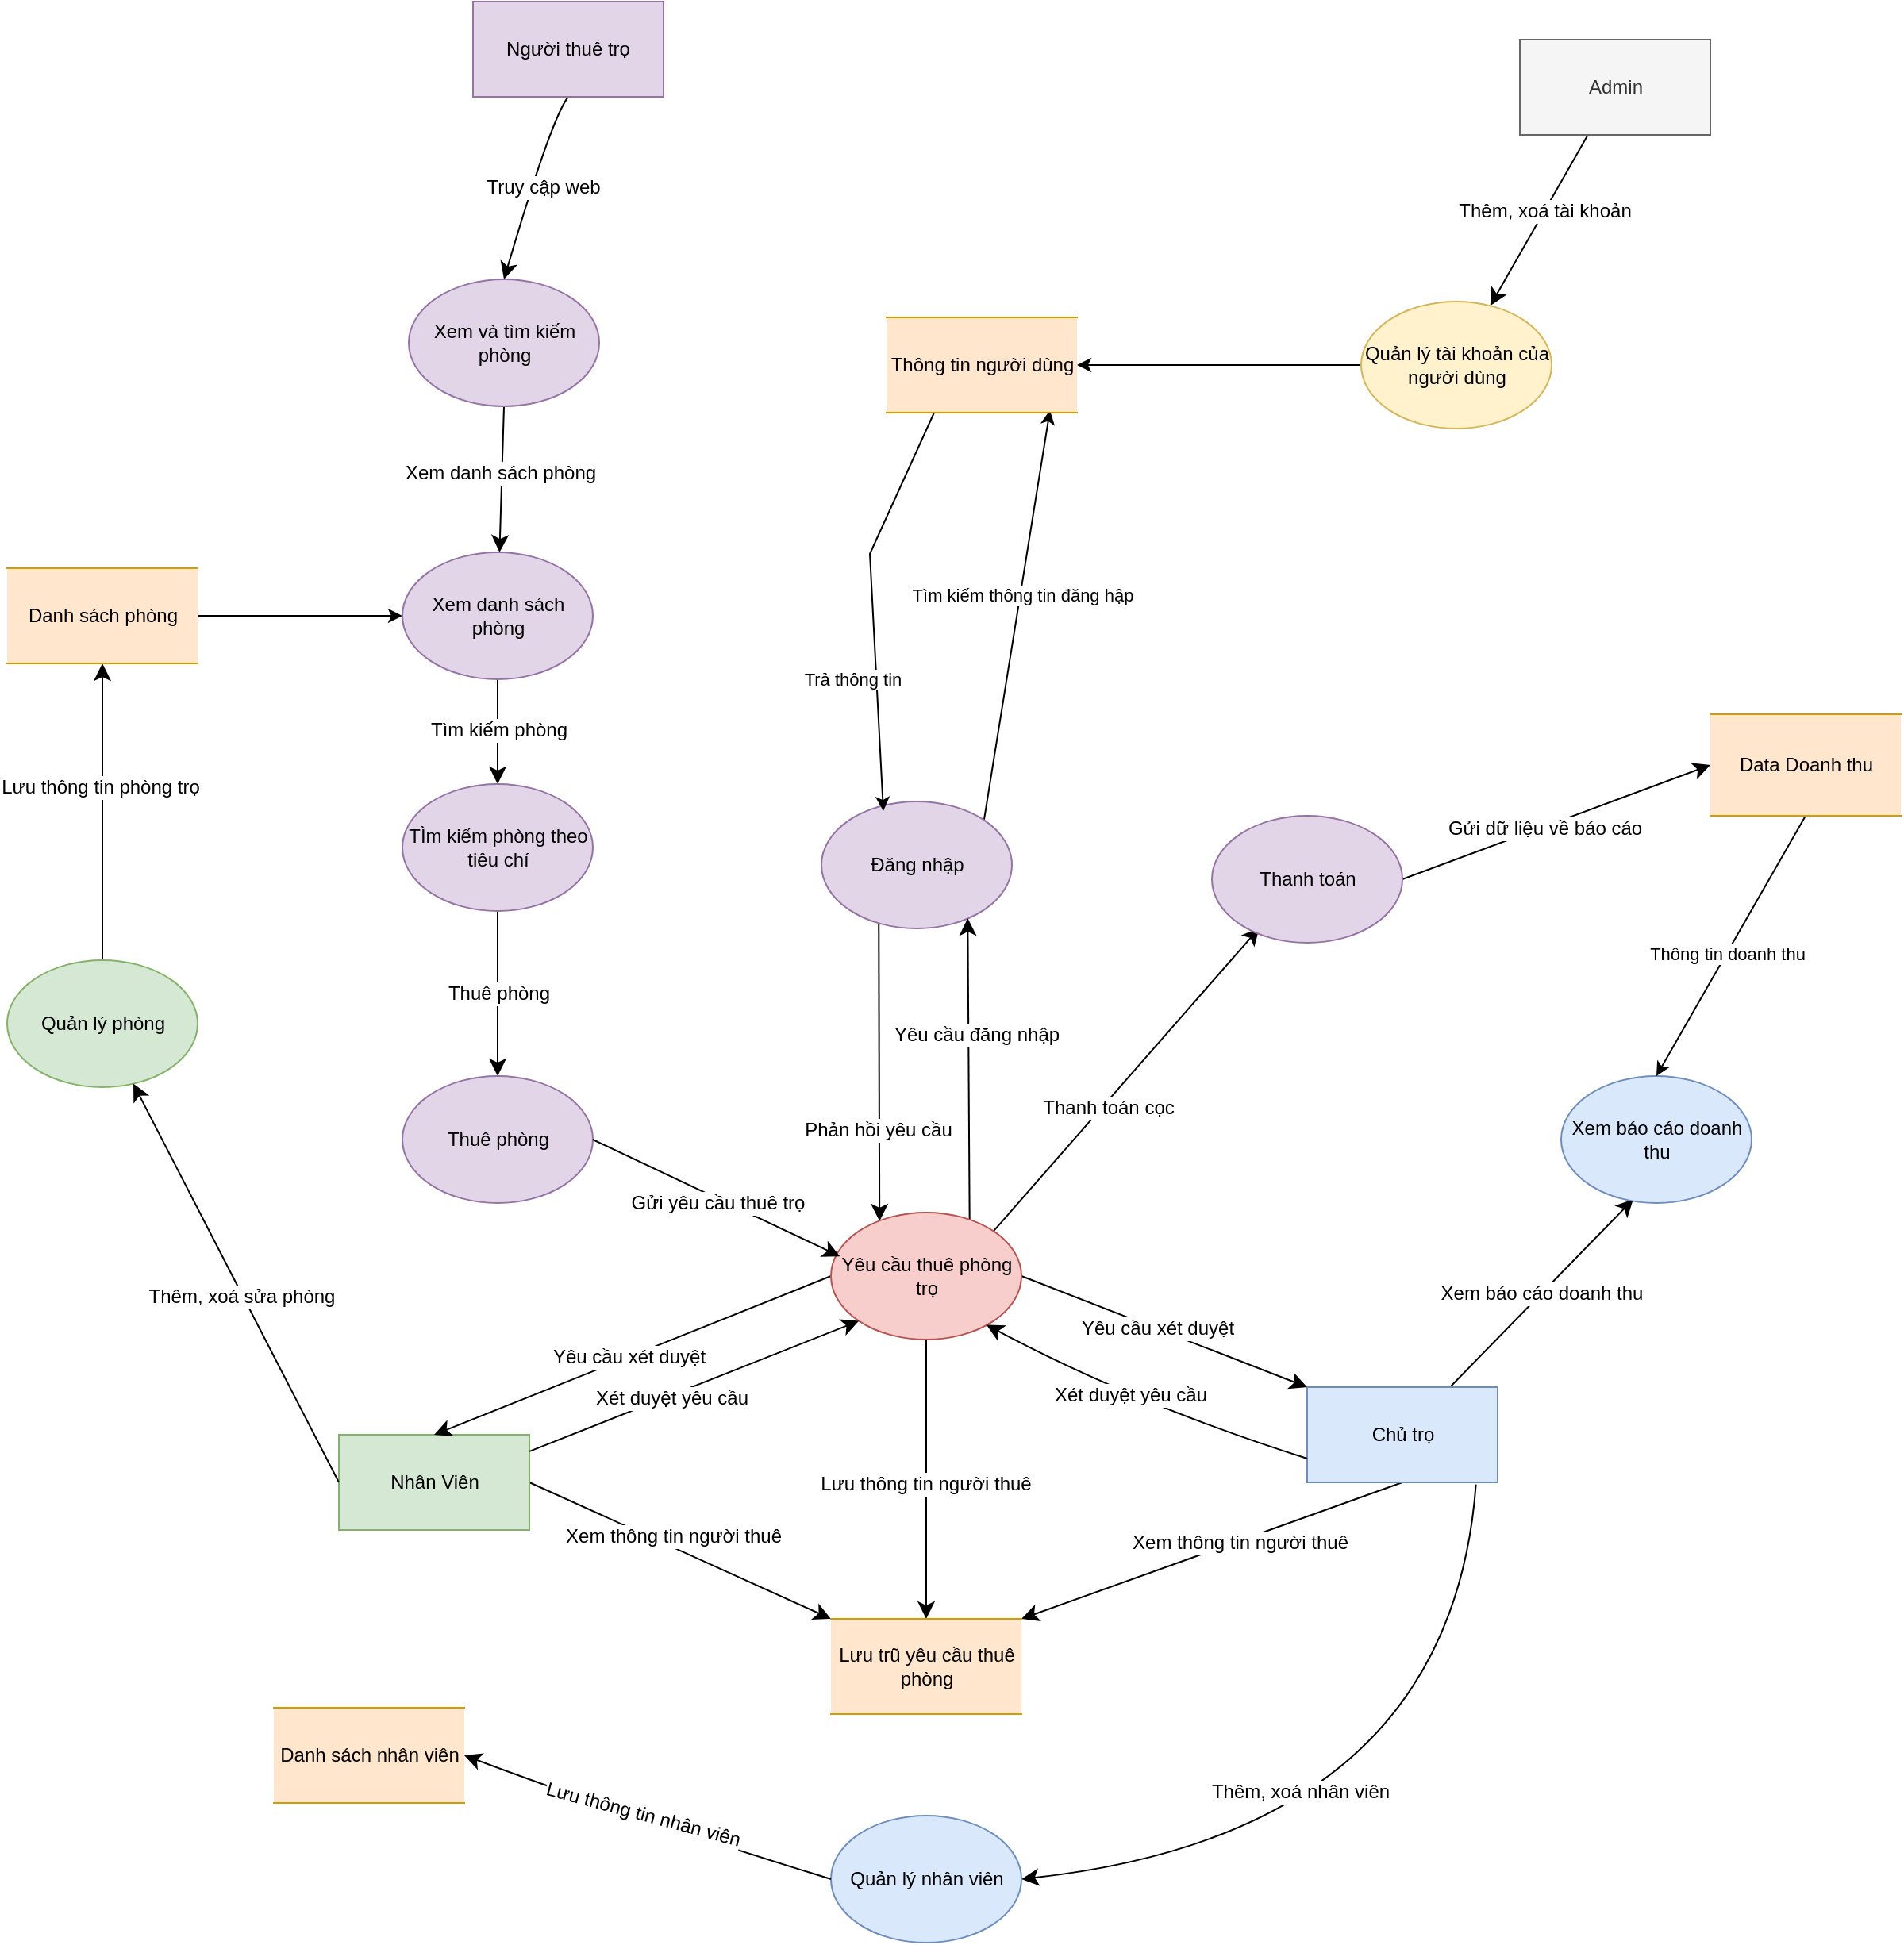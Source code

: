 <mxfile version="24.7.16">
  <diagram name="Page-1" id="5BpT3pRHJdED_hnqzGTo">
    <mxGraphModel dx="7750" dy="807" grid="1" gridSize="10" guides="1" tooltips="1" connect="1" arrows="1" fold="1" page="1" pageScale="1" pageWidth="850" pageHeight="1100" math="0" shadow="0">
      <root>
        <mxCell id="0" />
        <mxCell id="1" parent="0" />
        <mxCell id="6rSdDJROJksATtl-Bncc-1" style="edgeStyle=none;curved=1;rounded=0;orthogonalLoop=1;jettySize=auto;html=1;exitX=0.5;exitY=1;exitDx=0;exitDy=0;entryX=0.5;entryY=0;entryDx=0;entryDy=0;fontSize=12;startSize=8;endSize=8;" parent="1" source="6rSdDJROJksATtl-Bncc-3" target="6rSdDJROJksATtl-Bncc-19" edge="1">
          <mxGeometry relative="1" as="geometry">
            <Array as="points">
              <mxPoint x="-3744.5" y="1415" />
            </Array>
          </mxGeometry>
        </mxCell>
        <mxCell id="6rSdDJROJksATtl-Bncc-2" value="Truy cập web" style="edgeLabel;html=1;align=center;verticalAlign=middle;resizable=0;points=[];fontSize=12;" parent="6rSdDJROJksATtl-Bncc-1" connectable="0" vertex="1">
          <mxGeometry x="-0.002" relative="1" as="geometry">
            <mxPoint x="7" y="1" as="offset" />
          </mxGeometry>
        </mxCell>
        <mxCell id="6rSdDJROJksATtl-Bncc-3" value="Người thuê trọ" style="rounded=0;whiteSpace=wrap;html=1;fillColor=#e1d5e7;strokeColor=#9673a6;" parent="1" vertex="1">
          <mxGeometry x="-3794" y="1342" width="120" height="60" as="geometry" />
        </mxCell>
        <mxCell id="6rSdDJROJksATtl-Bncc-4" style="edgeStyle=none;curved=1;rounded=0;orthogonalLoop=1;jettySize=auto;html=1;exitX=0.5;exitY=1;exitDx=0;exitDy=0;fontSize=12;startSize=8;endSize=8;entryX=1;entryY=0;entryDx=0;entryDy=0;" parent="1" source="6rSdDJROJksATtl-Bncc-10" target="6rSdDJROJksATtl-Bncc-64" edge="1">
          <mxGeometry relative="1" as="geometry">
            <mxPoint x="-3457.05" y="2374.42" as="targetPoint" />
          </mxGeometry>
        </mxCell>
        <mxCell id="6rSdDJROJksATtl-Bncc-5" value="Xem thông tin người thuê" style="edgeLabel;html=1;align=center;verticalAlign=middle;resizable=0;points=[];fontSize=12;" parent="6rSdDJROJksATtl-Bncc-4" connectable="0" vertex="1">
          <mxGeometry x="-0.137" y="1" relative="1" as="geometry">
            <mxPoint as="offset" />
          </mxGeometry>
        </mxCell>
        <mxCell id="6rSdDJROJksATtl-Bncc-6" style="edgeStyle=none;curved=1;rounded=0;orthogonalLoop=1;jettySize=auto;html=1;exitX=0.886;exitY=1.022;exitDx=0;exitDy=0;fontSize=12;startSize=8;endSize=8;entryX=1;entryY=0.5;entryDx=0;entryDy=0;exitPerimeter=0;" parent="1" source="6rSdDJROJksATtl-Bncc-10" target="6rSdDJROJksATtl-Bncc-53" edge="1">
          <mxGeometry relative="1" as="geometry">
            <mxPoint x="-3190.93" y="2305" as="sourcePoint" />
            <mxPoint x="-3378.504" y="2546.716" as="targetPoint" />
            <Array as="points">
              <mxPoint x="-3178.5" y="2495" />
            </Array>
          </mxGeometry>
        </mxCell>
        <mxCell id="6rSdDJROJksATtl-Bncc-7" value="Thêm, xoá nhân viên" style="edgeLabel;html=1;align=center;verticalAlign=middle;resizable=0;points=[];fontSize=12;" parent="6rSdDJROJksATtl-Bncc-6" connectable="0" vertex="1">
          <mxGeometry x="-0.07" y="-1" relative="1" as="geometry">
            <mxPoint x="-85" y="-25" as="offset" />
          </mxGeometry>
        </mxCell>
        <mxCell id="6rSdDJROJksATtl-Bncc-8" style="edgeStyle=none;curved=1;rounded=0;orthogonalLoop=1;jettySize=auto;html=1;exitX=0.75;exitY=0;exitDx=0;exitDy=0;fontSize=12;startSize=8;endSize=8;entryX=0.379;entryY=0.97;entryDx=0;entryDy=0;entryPerimeter=0;" parent="1" source="6rSdDJROJksATtl-Bncc-10" target="6rSdDJROJksATtl-Bncc-52" edge="1">
          <mxGeometry relative="1" as="geometry">
            <mxPoint x="-3188.5" y="2238.24" as="sourcePoint" />
            <mxPoint x="-3312.372" y="1941.768" as="targetPoint" />
          </mxGeometry>
        </mxCell>
        <mxCell id="6rSdDJROJksATtl-Bncc-9" value="Xem báo cáo doanh thu" style="edgeLabel;html=1;align=center;verticalAlign=middle;resizable=0;points=[];fontSize=12;" parent="6rSdDJROJksATtl-Bncc-8" connectable="0" vertex="1">
          <mxGeometry x="-0.001" relative="1" as="geometry">
            <mxPoint as="offset" />
          </mxGeometry>
        </mxCell>
        <mxCell id="6rSdDJROJksATtl-Bncc-10" value="Chủ trọ" style="rounded=0;whiteSpace=wrap;html=1;fillColor=#dae8fc;strokeColor=#6c8ebf;" parent="1" vertex="1">
          <mxGeometry x="-3268.5" y="2215" width="120" height="60" as="geometry" />
        </mxCell>
        <mxCell id="6rSdDJROJksATtl-Bncc-11" style="edgeStyle=none;curved=1;rounded=0;orthogonalLoop=1;jettySize=auto;html=1;exitX=1;exitY=0.5;exitDx=0;exitDy=0;fontSize=12;startSize=8;endSize=8;entryX=0;entryY=0;entryDx=0;entryDy=0;" parent="1" source="6rSdDJROJksATtl-Bncc-13" target="6rSdDJROJksATtl-Bncc-64" edge="1">
          <mxGeometry relative="1" as="geometry">
            <mxPoint x="-3557.192" y="2371.628" as="targetPoint" />
          </mxGeometry>
        </mxCell>
        <mxCell id="6rSdDJROJksATtl-Bncc-12" value="Xem thông tin người thuê" style="edgeLabel;html=1;align=center;verticalAlign=middle;resizable=0;points=[];fontSize=12;" parent="6rSdDJROJksATtl-Bncc-11" connectable="0" vertex="1">
          <mxGeometry x="-0.213" y="2" relative="1" as="geometry">
            <mxPoint x="15" y="2" as="offset" />
          </mxGeometry>
        </mxCell>
        <mxCell id="6rSdDJROJksATtl-Bncc-13" value="Nhân Viên" style="rounded=0;whiteSpace=wrap;html=1;fillColor=#d5e8d4;strokeColor=#82b366;" parent="1" vertex="1">
          <mxGeometry x="-3878.5" y="2245" width="120" height="60" as="geometry" />
        </mxCell>
        <mxCell id="6rSdDJROJksATtl-Bncc-14" style="edgeStyle=none;curved=1;rounded=0;orthogonalLoop=1;jettySize=auto;html=1;fontSize=12;startSize=8;endSize=8;" parent="1" source="6rSdDJROJksATtl-Bncc-16" target="6rSdDJROJksATtl-Bncc-56" edge="1">
          <mxGeometry relative="1" as="geometry" />
        </mxCell>
        <mxCell id="6rSdDJROJksATtl-Bncc-15" value="Thêm, xoá tài khoản" style="edgeLabel;html=1;align=center;verticalAlign=middle;resizable=0;points=[];fontSize=12;" parent="6rSdDJROJksATtl-Bncc-14" connectable="0" vertex="1">
          <mxGeometry x="-0.109" y="-1" relative="1" as="geometry">
            <mxPoint x="1" as="offset" />
          </mxGeometry>
        </mxCell>
        <mxCell id="6rSdDJROJksATtl-Bncc-16" value="Admin" style="rounded=0;whiteSpace=wrap;html=1;fillColor=#f5f5f5;strokeColor=#666666;fontColor=#333333;" parent="1" vertex="1">
          <mxGeometry x="-3134.5" y="1366" width="120" height="60" as="geometry" />
        </mxCell>
        <mxCell id="6rSdDJROJksATtl-Bncc-17" style="edgeStyle=none;curved=1;rounded=0;orthogonalLoop=1;jettySize=auto;html=1;exitX=0.5;exitY=1;exitDx=0;exitDy=0;fontSize=12;startSize=8;endSize=8;" parent="1" source="6rSdDJROJksATtl-Bncc-19" target="6rSdDJROJksATtl-Bncc-22" edge="1">
          <mxGeometry relative="1" as="geometry" />
        </mxCell>
        <mxCell id="6rSdDJROJksATtl-Bncc-18" value="Xem danh sách phòng" style="edgeLabel;html=1;align=center;verticalAlign=middle;resizable=0;points=[];fontSize=12;" parent="6rSdDJROJksATtl-Bncc-17" connectable="0" vertex="1">
          <mxGeometry x="-0.1" y="-1" relative="1" as="geometry">
            <mxPoint as="offset" />
          </mxGeometry>
        </mxCell>
        <mxCell id="6rSdDJROJksATtl-Bncc-19" value="Xem và tìm kiếm phòng" style="ellipse;whiteSpace=wrap;html=1;fillColor=#e1d5e7;strokeColor=#9673a6;" parent="1" vertex="1">
          <mxGeometry x="-3834.5" y="1517" width="120" height="80" as="geometry" />
        </mxCell>
        <mxCell id="6rSdDJROJksATtl-Bncc-20" style="edgeStyle=none;curved=1;rounded=0;orthogonalLoop=1;jettySize=auto;html=1;exitX=0.5;exitY=1;exitDx=0;exitDy=0;fontSize=12;startSize=8;endSize=8;" parent="1" source="6rSdDJROJksATtl-Bncc-22" target="6rSdDJROJksATtl-Bncc-25" edge="1">
          <mxGeometry relative="1" as="geometry" />
        </mxCell>
        <mxCell id="6rSdDJROJksATtl-Bncc-21" value="Tìm kiếm phòng" style="edgeLabel;html=1;align=center;verticalAlign=middle;resizable=0;points=[];fontSize=12;" parent="6rSdDJROJksATtl-Bncc-20" connectable="0" vertex="1">
          <mxGeometry x="-0.029" relative="1" as="geometry">
            <mxPoint as="offset" />
          </mxGeometry>
        </mxCell>
        <mxCell id="6rSdDJROJksATtl-Bncc-22" value="Xem danh sách phòng" style="ellipse;whiteSpace=wrap;html=1;fillColor=#e1d5e7;strokeColor=#9673a6;" parent="1" vertex="1">
          <mxGeometry x="-3838.5" y="1689" width="120" height="80" as="geometry" />
        </mxCell>
        <mxCell id="6rSdDJROJksATtl-Bncc-23" style="edgeStyle=none;curved=1;rounded=0;orthogonalLoop=1;jettySize=auto;html=1;exitX=0.5;exitY=1;exitDx=0;exitDy=0;entryX=0.5;entryY=0;entryDx=0;entryDy=0;fontSize=12;startSize=8;endSize=8;" parent="1" source="6rSdDJROJksATtl-Bncc-25" target="6rSdDJROJksATtl-Bncc-26" edge="1">
          <mxGeometry relative="1" as="geometry" />
        </mxCell>
        <mxCell id="6rSdDJROJksATtl-Bncc-24" value="Thuê phòng" style="edgeLabel;html=1;align=center;verticalAlign=middle;resizable=0;points=[];fontSize=12;" parent="6rSdDJROJksATtl-Bncc-23" connectable="0" vertex="1">
          <mxGeometry x="-0.005" relative="1" as="geometry">
            <mxPoint as="offset" />
          </mxGeometry>
        </mxCell>
        <mxCell id="6rSdDJROJksATtl-Bncc-25" value="TÌm kiếm phòng theo tiêu chí" style="ellipse;whiteSpace=wrap;html=1;fillColor=#e1d5e7;strokeColor=#9673a6;" parent="1" vertex="1">
          <mxGeometry x="-3838.5" y="1835" width="120" height="80" as="geometry" />
        </mxCell>
        <mxCell id="6rSdDJROJksATtl-Bncc-26" value="Thuê phòng" style="ellipse;whiteSpace=wrap;html=1;fillColor=#e1d5e7;strokeColor=#9673a6;" parent="1" vertex="1">
          <mxGeometry x="-3838.5" y="2019" width="120" height="80" as="geometry" />
        </mxCell>
        <mxCell id="6rSdDJROJksATtl-Bncc-27" style="edgeStyle=none;curved=1;rounded=0;orthogonalLoop=1;jettySize=auto;html=1;exitX=0.301;exitY=0.921;exitDx=0;exitDy=0;entryX=0.255;entryY=0.068;entryDx=0;entryDy=0;fontSize=12;startSize=8;endSize=8;exitPerimeter=0;entryPerimeter=0;" parent="1" source="6rSdDJROJksATtl-Bncc-31" target="6rSdDJROJksATtl-Bncc-42" edge="1">
          <mxGeometry relative="1" as="geometry" />
        </mxCell>
        <mxCell id="6rSdDJROJksATtl-Bncc-28" value="Phản hồi yêu cầu" style="edgeLabel;html=1;align=center;verticalAlign=middle;resizable=0;points=[];fontSize=12;" parent="6rSdDJROJksATtl-Bncc-27" connectable="0" vertex="1">
          <mxGeometry x="0.006" y="-1" relative="1" as="geometry">
            <mxPoint y="37" as="offset" />
          </mxGeometry>
        </mxCell>
        <mxCell id="6rSdDJROJksATtl-Bncc-29" style="rounded=0;orthogonalLoop=1;jettySize=auto;html=1;exitX=1;exitY=0;exitDx=0;exitDy=0;entryX=0.858;entryY=0.975;entryDx=0;entryDy=0;entryPerimeter=0;" parent="1" source="6rSdDJROJksATtl-Bncc-31" target="6rSdDJROJksATtl-Bncc-72" edge="1">
          <mxGeometry relative="1" as="geometry">
            <mxPoint x="-3480" y="1860.3" as="sourcePoint" />
            <mxPoint x="-3436.96" y="1611.0" as="targetPoint" />
          </mxGeometry>
        </mxCell>
        <mxCell id="6rSdDJROJksATtl-Bncc-30" value="Tìm kiếm thông tin đăng hập" style="edgeLabel;html=1;align=center;verticalAlign=middle;resizable=0;points=[];" parent="6rSdDJROJksATtl-Bncc-29" vertex="1" connectable="0">
          <mxGeometry x="0.098" y="-1" relative="1" as="geometry">
            <mxPoint as="offset" />
          </mxGeometry>
        </mxCell>
        <mxCell id="6rSdDJROJksATtl-Bncc-31" value="Đăng nhập" style="ellipse;whiteSpace=wrap;html=1;fillColor=#e1d5e7;strokeColor=#9673a6;" parent="1" vertex="1">
          <mxGeometry x="-3574.5" y="1846" width="120" height="80" as="geometry" />
        </mxCell>
        <mxCell id="6rSdDJROJksATtl-Bncc-32" style="edgeStyle=none;curved=1;rounded=0;orthogonalLoop=1;jettySize=auto;html=1;exitX=0.728;exitY=0.101;exitDx=0;exitDy=0;entryX=0.768;entryY=0.92;entryDx=0;entryDy=0;fontSize=12;startSize=8;endSize=8;entryPerimeter=0;exitPerimeter=0;" parent="1" source="6rSdDJROJksATtl-Bncc-42" target="6rSdDJROJksATtl-Bncc-31" edge="1">
          <mxGeometry relative="1" as="geometry" />
        </mxCell>
        <mxCell id="6rSdDJROJksATtl-Bncc-33" value="Yêu cầu đăng nhập" style="edgeLabel;html=1;align=center;verticalAlign=middle;resizable=0;points=[];fontSize=12;" parent="6rSdDJROJksATtl-Bncc-32" connectable="0" vertex="1">
          <mxGeometry x="-0.038" y="-4" relative="1" as="geometry">
            <mxPoint y="-27" as="offset" />
          </mxGeometry>
        </mxCell>
        <mxCell id="6rSdDJROJksATtl-Bncc-34" style="edgeStyle=none;curved=1;rounded=0;orthogonalLoop=1;jettySize=auto;html=1;exitX=1;exitY=0;exitDx=0;exitDy=0;fontSize=12;startSize=8;endSize=8;entryX=0.249;entryY=0.883;entryDx=0;entryDy=0;entryPerimeter=0;" parent="1" source="6rSdDJROJksATtl-Bncc-42" target="6rSdDJROJksATtl-Bncc-59" edge="1">
          <mxGeometry relative="1" as="geometry">
            <mxPoint x="-3378.5" y="2015" as="targetPoint" />
          </mxGeometry>
        </mxCell>
        <mxCell id="6rSdDJROJksATtl-Bncc-35" value="Thanh toán cọc" style="edgeLabel;html=1;align=center;verticalAlign=middle;resizable=0;points=[];fontSize=12;" parent="6rSdDJROJksATtl-Bncc-34" connectable="0" vertex="1">
          <mxGeometry x="-0.311" relative="1" as="geometry">
            <mxPoint x="14" y="-12" as="offset" />
          </mxGeometry>
        </mxCell>
        <mxCell id="6rSdDJROJksATtl-Bncc-36" style="edgeStyle=none;curved=1;rounded=0;orthogonalLoop=1;jettySize=auto;html=1;exitX=0;exitY=0.5;exitDx=0;exitDy=0;fontSize=12;startSize=8;endSize=8;" parent="1" source="6rSdDJROJksATtl-Bncc-42" edge="1">
          <mxGeometry relative="1" as="geometry">
            <mxPoint x="-3818.5" y="2245" as="targetPoint" />
          </mxGeometry>
        </mxCell>
        <mxCell id="6rSdDJROJksATtl-Bncc-37" value="Yêu cầu xét duyệt" style="edgeLabel;html=1;align=center;verticalAlign=middle;resizable=0;points=[];fontSize=12;" parent="6rSdDJROJksATtl-Bncc-36" connectable="0" vertex="1">
          <mxGeometry x="0.021" relative="1" as="geometry">
            <mxPoint as="offset" />
          </mxGeometry>
        </mxCell>
        <mxCell id="6rSdDJROJksATtl-Bncc-38" style="edgeStyle=none;curved=1;rounded=0;orthogonalLoop=1;jettySize=auto;html=1;exitX=1;exitY=0.5;exitDx=0;exitDy=0;entryX=0;entryY=0;entryDx=0;entryDy=0;fontSize=12;startSize=8;endSize=8;" parent="1" source="6rSdDJROJksATtl-Bncc-42" target="6rSdDJROJksATtl-Bncc-10" edge="1">
          <mxGeometry relative="1" as="geometry">
            <Array as="points" />
          </mxGeometry>
        </mxCell>
        <mxCell id="6rSdDJROJksATtl-Bncc-39" value="Yêu cầu xét duyệt" style="edgeLabel;html=1;align=center;verticalAlign=middle;resizable=0;points=[];fontSize=12;" parent="6rSdDJROJksATtl-Bncc-38" connectable="0" vertex="1">
          <mxGeometry x="-0.053" relative="1" as="geometry">
            <mxPoint as="offset" />
          </mxGeometry>
        </mxCell>
        <mxCell id="6rSdDJROJksATtl-Bncc-40" style="edgeStyle=none;curved=1;rounded=0;orthogonalLoop=1;jettySize=auto;html=1;exitX=0.5;exitY=1;exitDx=0;exitDy=0;fontSize=12;startSize=8;endSize=8;entryX=0.5;entryY=0;entryDx=0;entryDy=0;" parent="1" source="6rSdDJROJksATtl-Bncc-42" target="6rSdDJROJksATtl-Bncc-64" edge="1">
          <mxGeometry relative="1" as="geometry">
            <mxPoint x="-3508.5" y="2355" as="targetPoint" />
          </mxGeometry>
        </mxCell>
        <mxCell id="6rSdDJROJksATtl-Bncc-41" value="Lưu thông tin người thuê" style="edgeLabel;html=1;align=center;verticalAlign=middle;resizable=0;points=[];fontSize=12;" parent="6rSdDJROJksATtl-Bncc-40" connectable="0" vertex="1">
          <mxGeometry x="0.032" y="-1" relative="1" as="geometry">
            <mxPoint as="offset" />
          </mxGeometry>
        </mxCell>
        <mxCell id="6rSdDJROJksATtl-Bncc-42" value="Yêu cầu thuê phòng trọ" style="ellipse;whiteSpace=wrap;html=1;fillColor=#f8cecc;strokeColor=#b85450;" parent="1" vertex="1">
          <mxGeometry x="-3568.5" y="2105" width="120" height="80" as="geometry" />
        </mxCell>
        <mxCell id="6rSdDJROJksATtl-Bncc-43" style="edgeStyle=none;curved=1;rounded=0;orthogonalLoop=1;jettySize=auto;html=1;exitX=1.001;exitY=0.174;exitDx=0;exitDy=0;fontSize=12;startSize=8;endSize=8;entryX=0;entryY=1;entryDx=0;entryDy=0;exitPerimeter=0;" parent="1" source="6rSdDJROJksATtl-Bncc-13" target="6rSdDJROJksATtl-Bncc-42" edge="1">
          <mxGeometry relative="1" as="geometry">
            <mxPoint x="-3758.5" y="2196" as="targetPoint" />
          </mxGeometry>
        </mxCell>
        <mxCell id="6rSdDJROJksATtl-Bncc-44" value="Xét duyệt yêu cầu" style="edgeLabel;html=1;align=center;verticalAlign=middle;resizable=0;points=[];fontSize=12;" parent="6rSdDJROJksATtl-Bncc-43" connectable="0" vertex="1">
          <mxGeometry x="-0.15" y="-1" relative="1" as="geometry">
            <mxPoint as="offset" />
          </mxGeometry>
        </mxCell>
        <mxCell id="6rSdDJROJksATtl-Bncc-45" style="edgeStyle=none;curved=1;rounded=0;orthogonalLoop=1;jettySize=auto;html=1;exitX=0;exitY=0.75;exitDx=0;exitDy=0;entryX=0.816;entryY=0.884;entryDx=0;entryDy=0;fontSize=12;startSize=8;endSize=8;entryPerimeter=0;" parent="1" source="6rSdDJROJksATtl-Bncc-10" target="6rSdDJROJksATtl-Bncc-42" edge="1">
          <mxGeometry relative="1" as="geometry">
            <mxPoint x="-3288.5" y="2275" as="sourcePoint" />
            <mxPoint x="-3468.5" y="2175" as="targetPoint" />
            <Array as="points">
              <mxPoint x="-3378.5" y="2225" />
            </Array>
          </mxGeometry>
        </mxCell>
        <mxCell id="6rSdDJROJksATtl-Bncc-46" value="Xét duyệt yêu cầu" style="edgeLabel;html=1;align=center;verticalAlign=middle;resizable=0;points=[];fontSize=12;" parent="6rSdDJROJksATtl-Bncc-45" connectable="0" vertex="1">
          <mxGeometry x="0.089" y="-4" relative="1" as="geometry">
            <mxPoint as="offset" />
          </mxGeometry>
        </mxCell>
        <mxCell id="6rSdDJROJksATtl-Bncc-47" style="edgeStyle=none;curved=1;rounded=0;orthogonalLoop=1;jettySize=auto;html=1;exitX=0.5;exitY=0;exitDx=0;exitDy=0;entryX=0.5;entryY=1;entryDx=0;entryDy=0;fontSize=12;startSize=8;endSize=8;" parent="1" source="6rSdDJROJksATtl-Bncc-49" target="6rSdDJROJksATtl-Bncc-63" edge="1">
          <mxGeometry relative="1" as="geometry">
            <mxPoint x="-4004.5" y="1791" as="targetPoint" />
          </mxGeometry>
        </mxCell>
        <mxCell id="6rSdDJROJksATtl-Bncc-48" value="Lưu thông tin phòng trọ" style="edgeLabel;html=1;align=center;verticalAlign=middle;resizable=0;points=[];fontSize=12;" parent="6rSdDJROJksATtl-Bncc-47" connectable="0" vertex="1">
          <mxGeometry x="0.164" y="2" relative="1" as="geometry">
            <mxPoint as="offset" />
          </mxGeometry>
        </mxCell>
        <mxCell id="6rSdDJROJksATtl-Bncc-49" value="Quản lý phòng" style="ellipse;whiteSpace=wrap;html=1;fillColor=#d5e8d4;strokeColor=#82b366;" parent="1" vertex="1">
          <mxGeometry x="-4087.5" y="1946" width="120" height="80" as="geometry" />
        </mxCell>
        <mxCell id="6rSdDJROJksATtl-Bncc-50" style="edgeStyle=none;curved=1;rounded=0;orthogonalLoop=1;jettySize=auto;html=1;exitX=0;exitY=0.5;exitDx=0;exitDy=0;fontSize=12;startSize=8;endSize=8;" parent="1" source="6rSdDJROJksATtl-Bncc-13" target="6rSdDJROJksATtl-Bncc-49" edge="1">
          <mxGeometry relative="1" as="geometry" />
        </mxCell>
        <mxCell id="6rSdDJROJksATtl-Bncc-51" value="Thêm, xoá sửa phòng" style="edgeLabel;html=1;align=center;verticalAlign=middle;resizable=0;points=[];fontSize=12;" parent="6rSdDJROJksATtl-Bncc-50" connectable="0" vertex="1">
          <mxGeometry x="-0.067" y="1" relative="1" as="geometry">
            <mxPoint as="offset" />
          </mxGeometry>
        </mxCell>
        <mxCell id="6rSdDJROJksATtl-Bncc-52" value="Xem báo cáo doanh thu" style="ellipse;whiteSpace=wrap;html=1;fillColor=#dae8fc;strokeColor=#6c8ebf;" parent="1" vertex="1">
          <mxGeometry x="-3108.5" y="2019" width="120" height="80" as="geometry" />
        </mxCell>
        <mxCell id="6rSdDJROJksATtl-Bncc-53" value="Quản lý nhân viên" style="ellipse;whiteSpace=wrap;html=1;fillColor=#dae8fc;strokeColor=#6c8ebf;" parent="1" vertex="1">
          <mxGeometry x="-3568.5" y="2485" width="120" height="80" as="geometry" />
        </mxCell>
        <mxCell id="6rSdDJROJksATtl-Bncc-54" style="edgeStyle=none;curved=1;rounded=0;orthogonalLoop=1;jettySize=auto;html=1;exitX=0;exitY=0.5;exitDx=0;exitDy=0;fontSize=12;startSize=8;endSize=8;entryX=1;entryY=0.5;entryDx=0;entryDy=0;" parent="1" source="6rSdDJROJksATtl-Bncc-53" target="6rSdDJROJksATtl-Bncc-69" edge="1">
          <mxGeometry relative="1" as="geometry">
            <Array as="points">
              <mxPoint x="-3698.5" y="2485" />
            </Array>
            <mxPoint x="-3786.5" y="2465" as="targetPoint" />
          </mxGeometry>
        </mxCell>
        <mxCell id="6rSdDJROJksATtl-Bncc-55" style="rounded=0;orthogonalLoop=1;jettySize=auto;html=1;exitX=0;exitY=0.5;exitDx=0;exitDy=0;entryX=1;entryY=0.5;entryDx=0;entryDy=0;" parent="1" source="6rSdDJROJksATtl-Bncc-56" target="6rSdDJROJksATtl-Bncc-72" edge="1">
          <mxGeometry relative="1" as="geometry" />
        </mxCell>
        <mxCell id="6rSdDJROJksATtl-Bncc-56" value="Quản lý tài khoản của người dùng" style="ellipse;whiteSpace=wrap;html=1;fillColor=#fff2cc;strokeColor=#d6b656;" parent="1" vertex="1">
          <mxGeometry x="-3234.5" y="1531" width="120" height="80" as="geometry" />
        </mxCell>
        <mxCell id="6rSdDJROJksATtl-Bncc-57" style="edgeStyle=none;curved=1;rounded=0;orthogonalLoop=1;jettySize=auto;html=1;exitX=1;exitY=0.5;exitDx=0;exitDy=0;fontSize=12;startSize=8;endSize=8;entryX=0;entryY=0.5;entryDx=0;entryDy=0;" parent="1" source="6rSdDJROJksATtl-Bncc-59" target="6rSdDJROJksATtl-Bncc-67" edge="1">
          <mxGeometry relative="1" as="geometry" />
        </mxCell>
        <mxCell id="6rSdDJROJksATtl-Bncc-58" value="Gửi dữ liệu về báo cáo" style="edgeLabel;html=1;align=center;verticalAlign=middle;resizable=0;points=[];fontSize=12;" parent="6rSdDJROJksATtl-Bncc-57" connectable="0" vertex="1">
          <mxGeometry x="-0.081" y="-1" relative="1" as="geometry">
            <mxPoint as="offset" />
          </mxGeometry>
        </mxCell>
        <mxCell id="6rSdDJROJksATtl-Bncc-59" value="Thanh toán" style="ellipse;whiteSpace=wrap;html=1;fillColor=#e1d5e7;strokeColor=#9673a6;" parent="1" vertex="1">
          <mxGeometry x="-3328.5" y="1855" width="120" height="80" as="geometry" />
        </mxCell>
        <mxCell id="6rSdDJROJksATtl-Bncc-60" style="edgeStyle=none;curved=1;rounded=0;orthogonalLoop=1;jettySize=auto;html=1;exitX=1;exitY=0.5;exitDx=0;exitDy=0;entryX=0.047;entryY=0.345;entryDx=0;entryDy=0;entryPerimeter=0;fontSize=12;startSize=8;endSize=8;" parent="1" source="6rSdDJROJksATtl-Bncc-26" target="6rSdDJROJksATtl-Bncc-42" edge="1">
          <mxGeometry relative="1" as="geometry" />
        </mxCell>
        <mxCell id="6rSdDJROJksATtl-Bncc-61" value="Gửi yêu cầu thuê trọ" style="edgeLabel;html=1;align=center;verticalAlign=middle;resizable=0;points=[];fontSize=12;" parent="6rSdDJROJksATtl-Bncc-60" connectable="0" vertex="1">
          <mxGeometry x="0.025" y="-2" relative="1" as="geometry">
            <mxPoint as="offset" />
          </mxGeometry>
        </mxCell>
        <mxCell id="6rSdDJROJksATtl-Bncc-62" style="rounded=0;orthogonalLoop=1;jettySize=auto;html=1;exitX=1;exitY=0.5;exitDx=0;exitDy=0;entryX=0;entryY=0.5;entryDx=0;entryDy=0;" parent="1" source="6rSdDJROJksATtl-Bncc-63" target="6rSdDJROJksATtl-Bncc-22" edge="1">
          <mxGeometry relative="1" as="geometry" />
        </mxCell>
        <mxCell id="6rSdDJROJksATtl-Bncc-63" value="Danh sách phòng" style="shape=partialRectangle;whiteSpace=wrap;html=1;left=0;right=0;fillColor=#ffe6cc;strokeColor=#d79b00;" parent="1" vertex="1">
          <mxGeometry x="-4087.5" y="1699" width="120" height="60" as="geometry" />
        </mxCell>
        <mxCell id="6rSdDJROJksATtl-Bncc-64" value="Lưu trũ yêu cầu thuê phòng" style="shape=partialRectangle;whiteSpace=wrap;html=1;left=0;right=0;fillColor=#ffe6cc;strokeColor=#d79b00;" parent="1" vertex="1">
          <mxGeometry x="-3568.5" y="2361" width="120" height="60" as="geometry" />
        </mxCell>
        <mxCell id="6rSdDJROJksATtl-Bncc-65" style="rounded=0;orthogonalLoop=1;jettySize=auto;html=1;exitX=0.5;exitY=1;exitDx=0;exitDy=0;entryX=0.5;entryY=0;entryDx=0;entryDy=0;" parent="1" source="6rSdDJROJksATtl-Bncc-67" target="6rSdDJROJksATtl-Bncc-52" edge="1">
          <mxGeometry relative="1" as="geometry">
            <mxPoint x="-2977.75" y="2049.5" as="targetPoint" />
          </mxGeometry>
        </mxCell>
        <mxCell id="6rSdDJROJksATtl-Bncc-66" value="Thông tin doanh thu" style="edgeLabel;html=1;align=center;verticalAlign=middle;resizable=0;points=[];" parent="6rSdDJROJksATtl-Bncc-65" vertex="1" connectable="0">
          <mxGeometry x="0.06" relative="1" as="geometry">
            <mxPoint as="offset" />
          </mxGeometry>
        </mxCell>
        <mxCell id="6rSdDJROJksATtl-Bncc-67" value="Data Doanh thu" style="shape=partialRectangle;whiteSpace=wrap;html=1;left=0;right=0;fillColor=#ffe6cc;strokeColor=#d79b00;" parent="1" vertex="1">
          <mxGeometry x="-3014.5" y="1791" width="120" height="64" as="geometry" />
        </mxCell>
        <mxCell id="6rSdDJROJksATtl-Bncc-68" value="Lưu thông tin nhân viên" style="edgeLabel;html=1;align=center;verticalAlign=middle;resizable=0;points=[];fontSize=12;rotation=15;" parent="1" connectable="0" vertex="1">
          <mxGeometry x="-3679.5" y="2491.999" as="geometry">
            <mxPoint x="-10" y="-6" as="offset" />
          </mxGeometry>
        </mxCell>
        <mxCell id="6rSdDJROJksATtl-Bncc-69" value="Danh sách nhân viên" style="shape=partialRectangle;whiteSpace=wrap;html=1;left=0;right=0;fillColor=#ffe6cc;strokeColor=#d79b00;" parent="1" vertex="1">
          <mxGeometry x="-3919.5" y="2417" width="120" height="60" as="geometry" />
        </mxCell>
        <mxCell id="6rSdDJROJksATtl-Bncc-70" style="rounded=0;orthogonalLoop=1;jettySize=auto;html=1;exitX=0.25;exitY=1;exitDx=0;exitDy=0;entryX=0.325;entryY=0.075;entryDx=0;entryDy=0;entryPerimeter=0;" parent="1" source="6rSdDJROJksATtl-Bncc-72" target="6rSdDJROJksATtl-Bncc-31" edge="1">
          <mxGeometry relative="1" as="geometry">
            <mxPoint x="-3518.15" y="1598.34" as="sourcePoint" />
            <mxPoint x="-3558.004" y="1854.996" as="targetPoint" />
            <Array as="points">
              <mxPoint x="-3544" y="1690" />
            </Array>
          </mxGeometry>
        </mxCell>
        <mxCell id="6rSdDJROJksATtl-Bncc-71" value="Trả thông tin" style="edgeLabel;html=1;align=center;verticalAlign=middle;resizable=0;points=[];" parent="6rSdDJROJksATtl-Bncc-70" vertex="1" connectable="0">
          <mxGeometry x="0.018" y="1" relative="1" as="geometry">
            <mxPoint x="-14" y="44" as="offset" />
          </mxGeometry>
        </mxCell>
        <mxCell id="6rSdDJROJksATtl-Bncc-72" value="Thông tin người dùng" style="shape=partialRectangle;whiteSpace=wrap;html=1;left=0;right=0;fillColor=#ffe6cc;strokeColor=#d79b00;" parent="1" vertex="1">
          <mxGeometry x="-3533.5" y="1541" width="120" height="60" as="geometry" />
        </mxCell>
      </root>
    </mxGraphModel>
  </diagram>
</mxfile>
